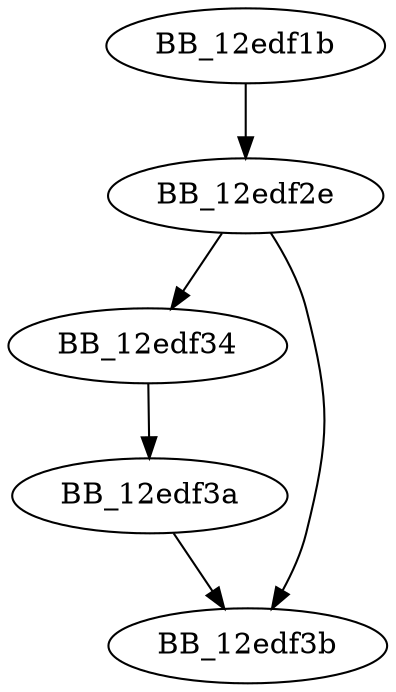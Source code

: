 DiGraph sub_12EDF1B{
BB_12edf1b->BB_12edf2e
BB_12edf2e->BB_12edf34
BB_12edf2e->BB_12edf3b
BB_12edf34->BB_12edf3a
BB_12edf3a->BB_12edf3b
}
